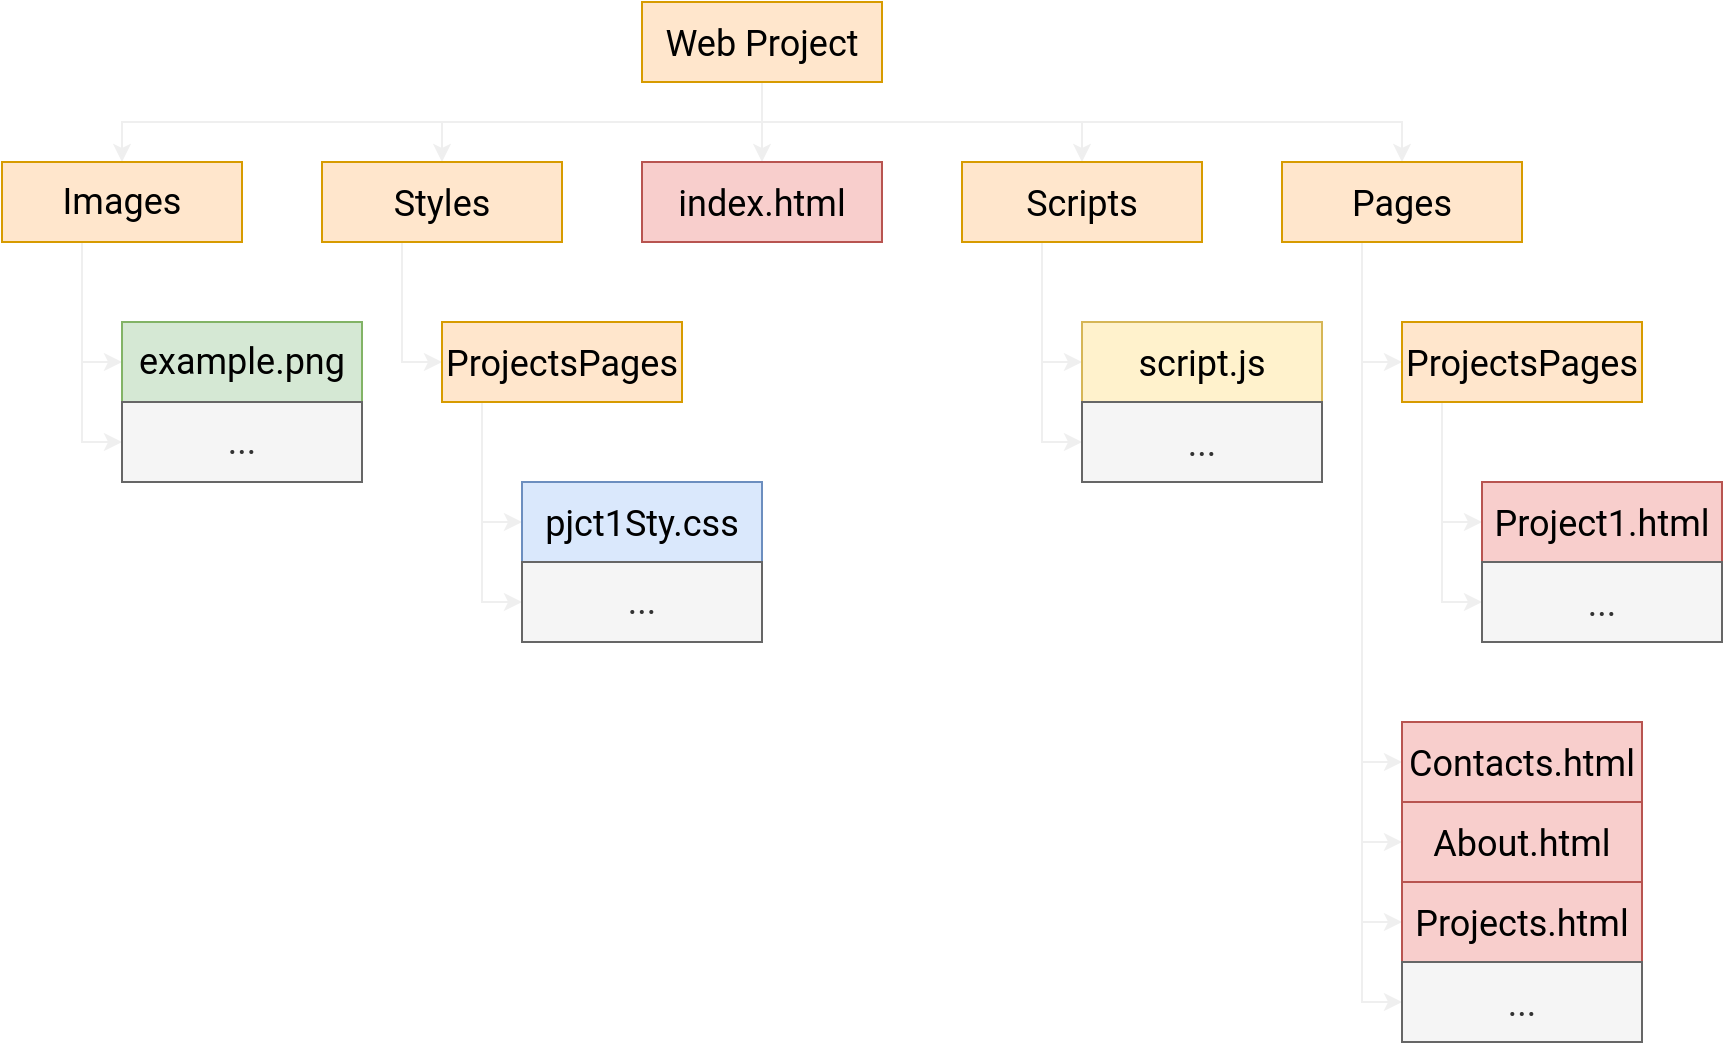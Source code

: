 <mxfile version="26.1.0">
  <diagram name="Page-1" id="nSrQO8H6W9QDJgrCMVCj">
    <mxGraphModel dx="1221" dy="759" grid="1" gridSize="10" guides="1" tooltips="1" connect="1" arrows="1" fold="1" page="1" pageScale="1" pageWidth="827" pageHeight="1169" math="0" shadow="0">
      <root>
        <mxCell id="0" />
        <mxCell id="1" parent="0" />
        <mxCell id="5Zx5Zj3HOAlW7VJ7zjzl-33" style="edgeStyle=orthogonalEdgeStyle;rounded=0;orthogonalLoop=1;jettySize=auto;html=1;entryX=0.5;entryY=0;entryDx=0;entryDy=0;strokeColor=#EFEFEF;" edge="1" parent="1" source="5Zx5Zj3HOAlW7VJ7zjzl-1" target="5Zx5Zj3HOAlW7VJ7zjzl-28">
          <mxGeometry relative="1" as="geometry">
            <Array as="points">
              <mxPoint x="420" y="190" />
              <mxPoint x="420" y="190" />
            </Array>
          </mxGeometry>
        </mxCell>
        <mxCell id="5Zx5Zj3HOAlW7VJ7zjzl-34" style="edgeStyle=orthogonalEdgeStyle;rounded=0;orthogonalLoop=1;jettySize=auto;html=1;entryX=0.5;entryY=0;entryDx=0;entryDy=0;strokeColor=#EFEFEF;" edge="1" parent="1" source="5Zx5Zj3HOAlW7VJ7zjzl-1" target="5Zx5Zj3HOAlW7VJ7zjzl-4">
          <mxGeometry relative="1" as="geometry">
            <Array as="points">
              <mxPoint x="420" y="180" />
              <mxPoint x="260" y="180" />
            </Array>
          </mxGeometry>
        </mxCell>
        <mxCell id="5Zx5Zj3HOAlW7VJ7zjzl-52" style="edgeStyle=orthogonalEdgeStyle;rounded=0;orthogonalLoop=1;jettySize=auto;html=1;entryX=0.5;entryY=0;entryDx=0;entryDy=0;strokeColor=#EFEFEF;" edge="1" parent="1" source="5Zx5Zj3HOAlW7VJ7zjzl-1" target="5Zx5Zj3HOAlW7VJ7zjzl-47">
          <mxGeometry relative="1" as="geometry">
            <Array as="points">
              <mxPoint x="420" y="180" />
              <mxPoint x="100" y="180" />
            </Array>
          </mxGeometry>
        </mxCell>
        <mxCell id="5Zx5Zj3HOAlW7VJ7zjzl-53" style="edgeStyle=orthogonalEdgeStyle;rounded=0;orthogonalLoop=1;jettySize=auto;html=1;entryX=0.5;entryY=0;entryDx=0;entryDy=0;strokeColor=#EFEFEF;" edge="1" parent="1" source="5Zx5Zj3HOAlW7VJ7zjzl-1" target="5Zx5Zj3HOAlW7VJ7zjzl-3">
          <mxGeometry relative="1" as="geometry">
            <Array as="points">
              <mxPoint x="420" y="180" />
              <mxPoint x="580" y="180" />
            </Array>
          </mxGeometry>
        </mxCell>
        <mxCell id="5Zx5Zj3HOAlW7VJ7zjzl-54" style="edgeStyle=orthogonalEdgeStyle;rounded=0;orthogonalLoop=1;jettySize=auto;html=1;entryX=0.5;entryY=0;entryDx=0;entryDy=0;strokeColor=#EFEFEF;" edge="1" parent="1" source="5Zx5Zj3HOAlW7VJ7zjzl-1" target="5Zx5Zj3HOAlW7VJ7zjzl-2">
          <mxGeometry relative="1" as="geometry">
            <Array as="points">
              <mxPoint x="420" y="180" />
              <mxPoint x="740" y="180" />
            </Array>
          </mxGeometry>
        </mxCell>
        <mxCell id="5Zx5Zj3HOAlW7VJ7zjzl-1" value="&lt;font face=&quot;Roboto&quot; style=&quot;font-size: 18px;&quot;&gt;Web Project&lt;/font&gt;" style="rounded=0;whiteSpace=wrap;html=1;fillColor=#ffe6cc;strokeColor=#d79b00;" vertex="1" parent="1">
          <mxGeometry x="360" y="120" width="120" height="40" as="geometry" />
        </mxCell>
        <mxCell id="5Zx5Zj3HOAlW7VJ7zjzl-23" style="edgeStyle=orthogonalEdgeStyle;rounded=0;orthogonalLoop=1;jettySize=auto;html=1;entryX=0;entryY=0.5;entryDx=0;entryDy=0;strokeColor=#EFEFEF;" edge="1" parent="1" source="5Zx5Zj3HOAlW7VJ7zjzl-2" target="5Zx5Zj3HOAlW7VJ7zjzl-11">
          <mxGeometry relative="1" as="geometry">
            <Array as="points">
              <mxPoint x="720" y="300" />
            </Array>
          </mxGeometry>
        </mxCell>
        <mxCell id="5Zx5Zj3HOAlW7VJ7zjzl-29" style="edgeStyle=orthogonalEdgeStyle;rounded=0;orthogonalLoop=1;jettySize=auto;html=1;entryX=0;entryY=0.5;entryDx=0;entryDy=0;strokeColor=#EFEFEF;" edge="1" parent="1" source="5Zx5Zj3HOAlW7VJ7zjzl-2" target="5Zx5Zj3HOAlW7VJ7zjzl-8">
          <mxGeometry relative="1" as="geometry">
            <Array as="points">
              <mxPoint x="720" y="500" />
            </Array>
          </mxGeometry>
        </mxCell>
        <mxCell id="5Zx5Zj3HOAlW7VJ7zjzl-30" style="edgeStyle=orthogonalEdgeStyle;rounded=0;orthogonalLoop=1;jettySize=auto;html=1;entryX=0;entryY=0.5;entryDx=0;entryDy=0;strokeColor=#EFEFEF;" edge="1" parent="1" source="5Zx5Zj3HOAlW7VJ7zjzl-2" target="5Zx5Zj3HOAlW7VJ7zjzl-9">
          <mxGeometry relative="1" as="geometry">
            <Array as="points">
              <mxPoint x="720" y="540" />
            </Array>
          </mxGeometry>
        </mxCell>
        <mxCell id="5Zx5Zj3HOAlW7VJ7zjzl-31" style="edgeStyle=orthogonalEdgeStyle;rounded=0;orthogonalLoop=1;jettySize=auto;html=1;entryX=0;entryY=0.5;entryDx=0;entryDy=0;strokeColor=#EFEFEF;" edge="1" parent="1" source="5Zx5Zj3HOAlW7VJ7zjzl-2" target="5Zx5Zj3HOAlW7VJ7zjzl-10">
          <mxGeometry relative="1" as="geometry">
            <Array as="points">
              <mxPoint x="720" y="580" />
            </Array>
          </mxGeometry>
        </mxCell>
        <mxCell id="5Zx5Zj3HOAlW7VJ7zjzl-32" style="edgeStyle=orthogonalEdgeStyle;rounded=0;orthogonalLoop=1;jettySize=auto;html=1;entryX=0;entryY=0.5;entryDx=0;entryDy=0;strokeColor=#EFEFEF;" edge="1" parent="1" source="5Zx5Zj3HOAlW7VJ7zjzl-2" target="5Zx5Zj3HOAlW7VJ7zjzl-22">
          <mxGeometry relative="1" as="geometry">
            <Array as="points">
              <mxPoint x="720" y="620" />
            </Array>
          </mxGeometry>
        </mxCell>
        <mxCell id="5Zx5Zj3HOAlW7VJ7zjzl-2" value="&lt;font style=&quot;font-size: 18px;&quot;&gt;Pages&lt;/font&gt;" style="rounded=0;whiteSpace=wrap;html=1;fillColor=#ffe6cc;strokeColor=#d79b00;fontFamily=Roboto;fontSource=https%3A%2F%2Ffonts.googleapis.com%2Fcss%3Ffamily%3DRoboto;" vertex="1" parent="1">
          <mxGeometry x="680" y="200" width="120" height="40" as="geometry" />
        </mxCell>
        <mxCell id="5Zx5Zj3HOAlW7VJ7zjzl-37" style="edgeStyle=orthogonalEdgeStyle;rounded=0;orthogonalLoop=1;jettySize=auto;html=1;entryX=0;entryY=0.5;entryDx=0;entryDy=0;strokeColor=#EFEFEF;" edge="1" parent="1" source="5Zx5Zj3HOAlW7VJ7zjzl-3" target="5Zx5Zj3HOAlW7VJ7zjzl-36">
          <mxGeometry relative="1" as="geometry">
            <Array as="points">
              <mxPoint x="560" y="300" />
            </Array>
          </mxGeometry>
        </mxCell>
        <mxCell id="5Zx5Zj3HOAlW7VJ7zjzl-39" style="edgeStyle=orthogonalEdgeStyle;rounded=0;orthogonalLoop=1;jettySize=auto;html=1;entryX=0;entryY=0.5;entryDx=0;entryDy=0;strokeColor=#EFEFEF;" edge="1" parent="1" source="5Zx5Zj3HOAlW7VJ7zjzl-3" target="5Zx5Zj3HOAlW7VJ7zjzl-38">
          <mxGeometry relative="1" as="geometry">
            <Array as="points">
              <mxPoint x="560" y="340" />
            </Array>
          </mxGeometry>
        </mxCell>
        <mxCell id="5Zx5Zj3HOAlW7VJ7zjzl-3" value="&lt;span style=&quot;font-size: 18px;&quot;&gt;&lt;font data-font-src=&quot;https://fonts.googleapis.com/css?family=Roboto&quot;&gt;Scripts&lt;/font&gt;&lt;/span&gt;" style="rounded=0;whiteSpace=wrap;html=1;fillColor=#ffe6cc;strokeColor=#d79b00;fontFamily=Roboto;fontSource=https%3A%2F%2Ffonts.googleapis.com%2Fcss%3Ffamily%3DRoboto;" vertex="1" parent="1">
          <mxGeometry x="520" y="200" width="120" height="40" as="geometry" />
        </mxCell>
        <mxCell id="5Zx5Zj3HOAlW7VJ7zjzl-41" style="edgeStyle=orthogonalEdgeStyle;rounded=0;orthogonalLoop=1;jettySize=auto;html=1;entryX=0;entryY=0.5;entryDx=0;entryDy=0;strokeColor=#EFEFEF;" edge="1" parent="1" source="5Zx5Zj3HOAlW7VJ7zjzl-4" target="5Zx5Zj3HOAlW7VJ7zjzl-40">
          <mxGeometry relative="1" as="geometry">
            <Array as="points">
              <mxPoint x="240" y="300" />
            </Array>
          </mxGeometry>
        </mxCell>
        <mxCell id="5Zx5Zj3HOAlW7VJ7zjzl-4" value="&lt;font data-font-src=&quot;https://fonts.googleapis.com/css?family=Roboto&quot; face=&quot;Roboto&quot; style=&quot;font-size: 18px;&quot;&gt;Styles&lt;/font&gt;" style="rounded=0;whiteSpace=wrap;html=1;fillColor=#ffe6cc;strokeColor=#d79b00;" vertex="1" parent="1">
          <mxGeometry x="200" y="200" width="120" height="40" as="geometry" />
        </mxCell>
        <mxCell id="5Zx5Zj3HOAlW7VJ7zjzl-8" value="&lt;font style=&quot;font-size: 18px;&quot;&gt;Contacts.html&lt;/font&gt;" style="rounded=0;whiteSpace=wrap;html=1;fillColor=#f8cecc;strokeColor=#b85450;fontFamily=Roboto;fontSource=https%3A%2F%2Ffonts.googleapis.com%2Fcss%3Ffamily%3DRoboto;" vertex="1" parent="1">
          <mxGeometry x="740" y="480" width="120" height="40" as="geometry" />
        </mxCell>
        <mxCell id="5Zx5Zj3HOAlW7VJ7zjzl-9" value="&lt;font style=&quot;font-size: 18px;&quot;&gt;About.html&lt;/font&gt;" style="rounded=0;whiteSpace=wrap;html=1;fillColor=#f8cecc;strokeColor=#b85450;fontFamily=Roboto;fontSource=https%3A%2F%2Ffonts.googleapis.com%2Fcss%3Ffamily%3DRoboto;" vertex="1" parent="1">
          <mxGeometry x="740" y="520" width="120" height="40" as="geometry" />
        </mxCell>
        <mxCell id="5Zx5Zj3HOAlW7VJ7zjzl-10" value="&lt;font style=&quot;font-size: 18px;&quot;&gt;Projects.html&lt;/font&gt;" style="rounded=0;whiteSpace=wrap;html=1;fillColor=#f8cecc;strokeColor=#b85450;fontFamily=Roboto;fontSource=https%3A%2F%2Ffonts.googleapis.com%2Fcss%3Ffamily%3DRoboto;" vertex="1" parent="1">
          <mxGeometry x="740" y="560" width="120" height="40" as="geometry" />
        </mxCell>
        <mxCell id="5Zx5Zj3HOAlW7VJ7zjzl-24" style="edgeStyle=orthogonalEdgeStyle;rounded=0;orthogonalLoop=1;jettySize=auto;html=1;entryX=0;entryY=0.5;entryDx=0;entryDy=0;strokeColor=#EFEFEF;" edge="1" parent="1" source="5Zx5Zj3HOAlW7VJ7zjzl-11" target="5Zx5Zj3HOAlW7VJ7zjzl-16">
          <mxGeometry relative="1" as="geometry">
            <Array as="points">
              <mxPoint x="760" y="380" />
            </Array>
          </mxGeometry>
        </mxCell>
        <mxCell id="5Zx5Zj3HOAlW7VJ7zjzl-25" style="edgeStyle=orthogonalEdgeStyle;rounded=0;orthogonalLoop=1;jettySize=auto;html=1;entryX=0;entryY=0.5;entryDx=0;entryDy=0;strokeColor=#EFEFEF;" edge="1" parent="1" source="5Zx5Zj3HOAlW7VJ7zjzl-11" target="5Zx5Zj3HOAlW7VJ7zjzl-18">
          <mxGeometry relative="1" as="geometry">
            <Array as="points">
              <mxPoint x="760" y="420" />
            </Array>
          </mxGeometry>
        </mxCell>
        <mxCell id="5Zx5Zj3HOAlW7VJ7zjzl-11" value="&lt;font style=&quot;font-size: 18px;&quot;&gt;ProjectsPages&lt;/font&gt;" style="rounded=0;whiteSpace=wrap;html=1;fillColor=#ffe6cc;strokeColor=#d79b00;fontFamily=Roboto;fontSource=https%3A%2F%2Ffonts.googleapis.com%2Fcss%3Ffamily%3DRoboto;" vertex="1" parent="1">
          <mxGeometry x="740" y="280" width="120" height="40" as="geometry" />
        </mxCell>
        <mxCell id="5Zx5Zj3HOAlW7VJ7zjzl-16" value="&lt;font style=&quot;font-size: 18px;&quot;&gt;Project1.html&lt;/font&gt;" style="rounded=0;whiteSpace=wrap;html=1;fillColor=#f8cecc;strokeColor=#b85450;fontFamily=Roboto;fontSource=https%3A%2F%2Ffonts.googleapis.com%2Fcss%3Ffamily%3DRoboto;" vertex="1" parent="1">
          <mxGeometry x="780" y="360" width="120" height="40" as="geometry" />
        </mxCell>
        <mxCell id="5Zx5Zj3HOAlW7VJ7zjzl-18" value="&lt;span style=&quot;font-size: 18px;&quot;&gt;...&lt;/span&gt;" style="rounded=0;whiteSpace=wrap;html=1;fillColor=#f5f5f5;strokeColor=#666666;fontColor=#333333;fontFamily=Roboto;fontSource=https%3A%2F%2Ffonts.googleapis.com%2Fcss%3Ffamily%3DRoboto;" vertex="1" parent="1">
          <mxGeometry x="780" y="400" width="120" height="40" as="geometry" />
        </mxCell>
        <mxCell id="5Zx5Zj3HOAlW7VJ7zjzl-22" value="&lt;span style=&quot;font-size: 18px;&quot;&gt;...&lt;/span&gt;" style="rounded=0;whiteSpace=wrap;html=1;fillColor=#f5f5f5;strokeColor=#666666;fontColor=#333333;fontFamily=Roboto;fontSource=https%3A%2F%2Ffonts.googleapis.com%2Fcss%3Ffamily%3DRoboto;" vertex="1" parent="1">
          <mxGeometry x="740" y="600" width="120" height="40" as="geometry" />
        </mxCell>
        <mxCell id="5Zx5Zj3HOAlW7VJ7zjzl-28" value="&lt;font data-font-src=&quot;https://fonts.googleapis.com/css?family=Roboto&quot; face=&quot;Roboto&quot; style=&quot;font-size: 18px;&quot;&gt;index.html&lt;/font&gt;" style="rounded=0;whiteSpace=wrap;html=1;fillColor=#f8cecc;strokeColor=#b85450;" vertex="1" parent="1">
          <mxGeometry x="360" y="200" width="120" height="40" as="geometry" />
        </mxCell>
        <mxCell id="5Zx5Zj3HOAlW7VJ7zjzl-36" value="&lt;font style=&quot;font-size: 18px;&quot;&gt;script.js&lt;/font&gt;" style="rounded=0;whiteSpace=wrap;html=1;fillColor=#fff2cc;strokeColor=#d6b656;fontFamily=Roboto;fontSource=https%3A%2F%2Ffonts.googleapis.com%2Fcss%3Ffamily%3DRoboto;" vertex="1" parent="1">
          <mxGeometry x="580" y="280" width="120" height="40" as="geometry" />
        </mxCell>
        <mxCell id="5Zx5Zj3HOAlW7VJ7zjzl-38" value="&lt;span style=&quot;font-size: 18px;&quot;&gt;...&lt;/span&gt;" style="rounded=0;whiteSpace=wrap;html=1;fillColor=#f5f5f5;strokeColor=#666666;fontColor=#333333;fontFamily=Roboto;fontSource=https%3A%2F%2Ffonts.googleapis.com%2Fcss%3Ffamily%3DRoboto;" vertex="1" parent="1">
          <mxGeometry x="580" y="320" width="120" height="40" as="geometry" />
        </mxCell>
        <mxCell id="5Zx5Zj3HOAlW7VJ7zjzl-43" style="edgeStyle=orthogonalEdgeStyle;rounded=0;orthogonalLoop=1;jettySize=auto;html=1;entryX=0;entryY=0.5;entryDx=0;entryDy=0;strokeColor=#EFEFEF;" edge="1" parent="1" source="5Zx5Zj3HOAlW7VJ7zjzl-40" target="5Zx5Zj3HOAlW7VJ7zjzl-42">
          <mxGeometry relative="1" as="geometry">
            <Array as="points">
              <mxPoint x="280" y="380" />
            </Array>
          </mxGeometry>
        </mxCell>
        <mxCell id="5Zx5Zj3HOAlW7VJ7zjzl-45" style="edgeStyle=orthogonalEdgeStyle;rounded=0;orthogonalLoop=1;jettySize=auto;html=1;entryX=0;entryY=0.5;entryDx=0;entryDy=0;strokeColor=#EFEFEF;" edge="1" parent="1" source="5Zx5Zj3HOAlW7VJ7zjzl-40" target="5Zx5Zj3HOAlW7VJ7zjzl-44">
          <mxGeometry relative="1" as="geometry">
            <Array as="points">
              <mxPoint x="280" y="420" />
            </Array>
          </mxGeometry>
        </mxCell>
        <mxCell id="5Zx5Zj3HOAlW7VJ7zjzl-40" value="&lt;font face=&quot;Roboto&quot; style=&quot;font-size: 18px;&quot;&gt;ProjectsPages&lt;/font&gt;" style="rounded=0;whiteSpace=wrap;html=1;fillColor=#ffe6cc;strokeColor=#d79b00;" vertex="1" parent="1">
          <mxGeometry x="260" y="280" width="120" height="40" as="geometry" />
        </mxCell>
        <mxCell id="5Zx5Zj3HOAlW7VJ7zjzl-42" value="&lt;font data-font-src=&quot;https://fonts.googleapis.com/css?family=Roboto&quot; face=&quot;Roboto&quot; style=&quot;font-size: 18px;&quot;&gt;pjct1Sty.css&lt;/font&gt;" style="rounded=0;whiteSpace=wrap;html=1;fillColor=#dae8fc;strokeColor=#6c8ebf;" vertex="1" parent="1">
          <mxGeometry x="300" y="360" width="120" height="40" as="geometry" />
        </mxCell>
        <mxCell id="5Zx5Zj3HOAlW7VJ7zjzl-44" value="&lt;span style=&quot;font-size: 18px;&quot;&gt;&lt;font data-font-src=&quot;https://fonts.googleapis.com/css?family=Roboto&quot; face=&quot;Roboto&quot;&gt;...&lt;/font&gt;&lt;/span&gt;" style="rounded=0;whiteSpace=wrap;html=1;fillColor=#f5f5f5;strokeColor=#666666;fontColor=#333333;" vertex="1" parent="1">
          <mxGeometry x="300" y="400" width="120" height="40" as="geometry" />
        </mxCell>
        <mxCell id="5Zx5Zj3HOAlW7VJ7zjzl-50" style="edgeStyle=orthogonalEdgeStyle;rounded=0;orthogonalLoop=1;jettySize=auto;html=1;entryX=0;entryY=0.5;entryDx=0;entryDy=0;strokeColor=#EFEFEF;" edge="1" parent="1" source="5Zx5Zj3HOAlW7VJ7zjzl-47" target="5Zx5Zj3HOAlW7VJ7zjzl-48">
          <mxGeometry relative="1" as="geometry">
            <Array as="points">
              <mxPoint x="80" y="300" />
            </Array>
          </mxGeometry>
        </mxCell>
        <mxCell id="5Zx5Zj3HOAlW7VJ7zjzl-51" style="edgeStyle=orthogonalEdgeStyle;rounded=0;orthogonalLoop=1;jettySize=auto;html=1;entryX=0;entryY=0.5;entryDx=0;entryDy=0;strokeColor=#EFEFEF;" edge="1" parent="1" source="5Zx5Zj3HOAlW7VJ7zjzl-47" target="5Zx5Zj3HOAlW7VJ7zjzl-49">
          <mxGeometry relative="1" as="geometry">
            <Array as="points">
              <mxPoint x="80" y="340" />
            </Array>
          </mxGeometry>
        </mxCell>
        <mxCell id="5Zx5Zj3HOAlW7VJ7zjzl-47" value="&lt;span style=&quot;font-size: 18px;&quot;&gt;&lt;font data-font-src=&quot;https://fonts.googleapis.com/css?family=Roboto&quot; face=&quot;Roboto&quot;&gt;Images&lt;/font&gt;&lt;/span&gt;" style="rounded=0;whiteSpace=wrap;html=1;fillColor=#ffe6cc;strokeColor=#d79b00;" vertex="1" parent="1">
          <mxGeometry x="40" y="200" width="120" height="40" as="geometry" />
        </mxCell>
        <mxCell id="5Zx5Zj3HOAlW7VJ7zjzl-48" value="&lt;span style=&quot;font-size: 18px;&quot;&gt;&lt;font face=&quot;Roboto&quot;&gt;example.png&lt;/font&gt;&lt;/span&gt;" style="rounded=0;whiteSpace=wrap;html=1;fillColor=#d5e8d4;strokeColor=#82b366;" vertex="1" parent="1">
          <mxGeometry x="100" y="280" width="120" height="40" as="geometry" />
        </mxCell>
        <mxCell id="5Zx5Zj3HOAlW7VJ7zjzl-49" value="&lt;span style=&quot;font-size: 18px;&quot;&gt;&lt;font data-font-src=&quot;https://fonts.googleapis.com/css?family=Roboto&quot; face=&quot;Roboto&quot;&gt;...&lt;/font&gt;&lt;/span&gt;" style="rounded=0;whiteSpace=wrap;html=1;fillColor=#f5f5f5;strokeColor=#666666;fontColor=#333333;" vertex="1" parent="1">
          <mxGeometry x="100" y="320" width="120" height="40" as="geometry" />
        </mxCell>
      </root>
    </mxGraphModel>
  </diagram>
</mxfile>
